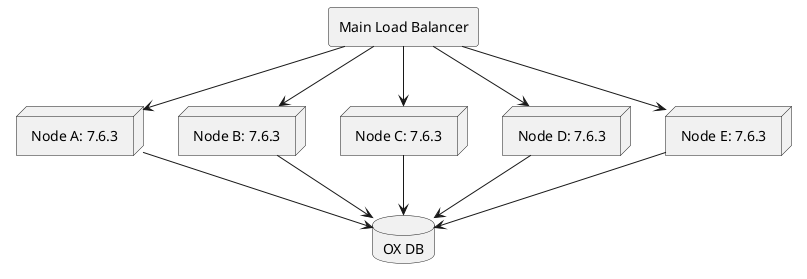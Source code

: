 @startuml
rectangle "Main Load Balancer"

node "Node A: 7.6.3"
node "Node B: 7.6.3"
node "Node C: 7.6.3"
node "Node D: 7.6.3"
node "Node E: 7.6.3"

database "OX DB"

[Main Load Balancer] --> [Node A: 7.6.3]
[Main Load Balancer] --> [Node B: 7.6.3]
[Main Load Balancer] --> [Node C: 7.6.3]
[Main Load Balancer] --> [Node D: 7.6.3]
[Main Load Balancer] --> [Node E: 7.6.3]

[Node A: 7.6.3] --> [OX DB]
[Node B: 7.6.3] --> [OX DB]
[Node C: 7.6.3] --> [OX DB]
[Node D: 7.6.3] --> [OX DB]
[Node E: 7.6.3] --> [OX DB]

@enduml